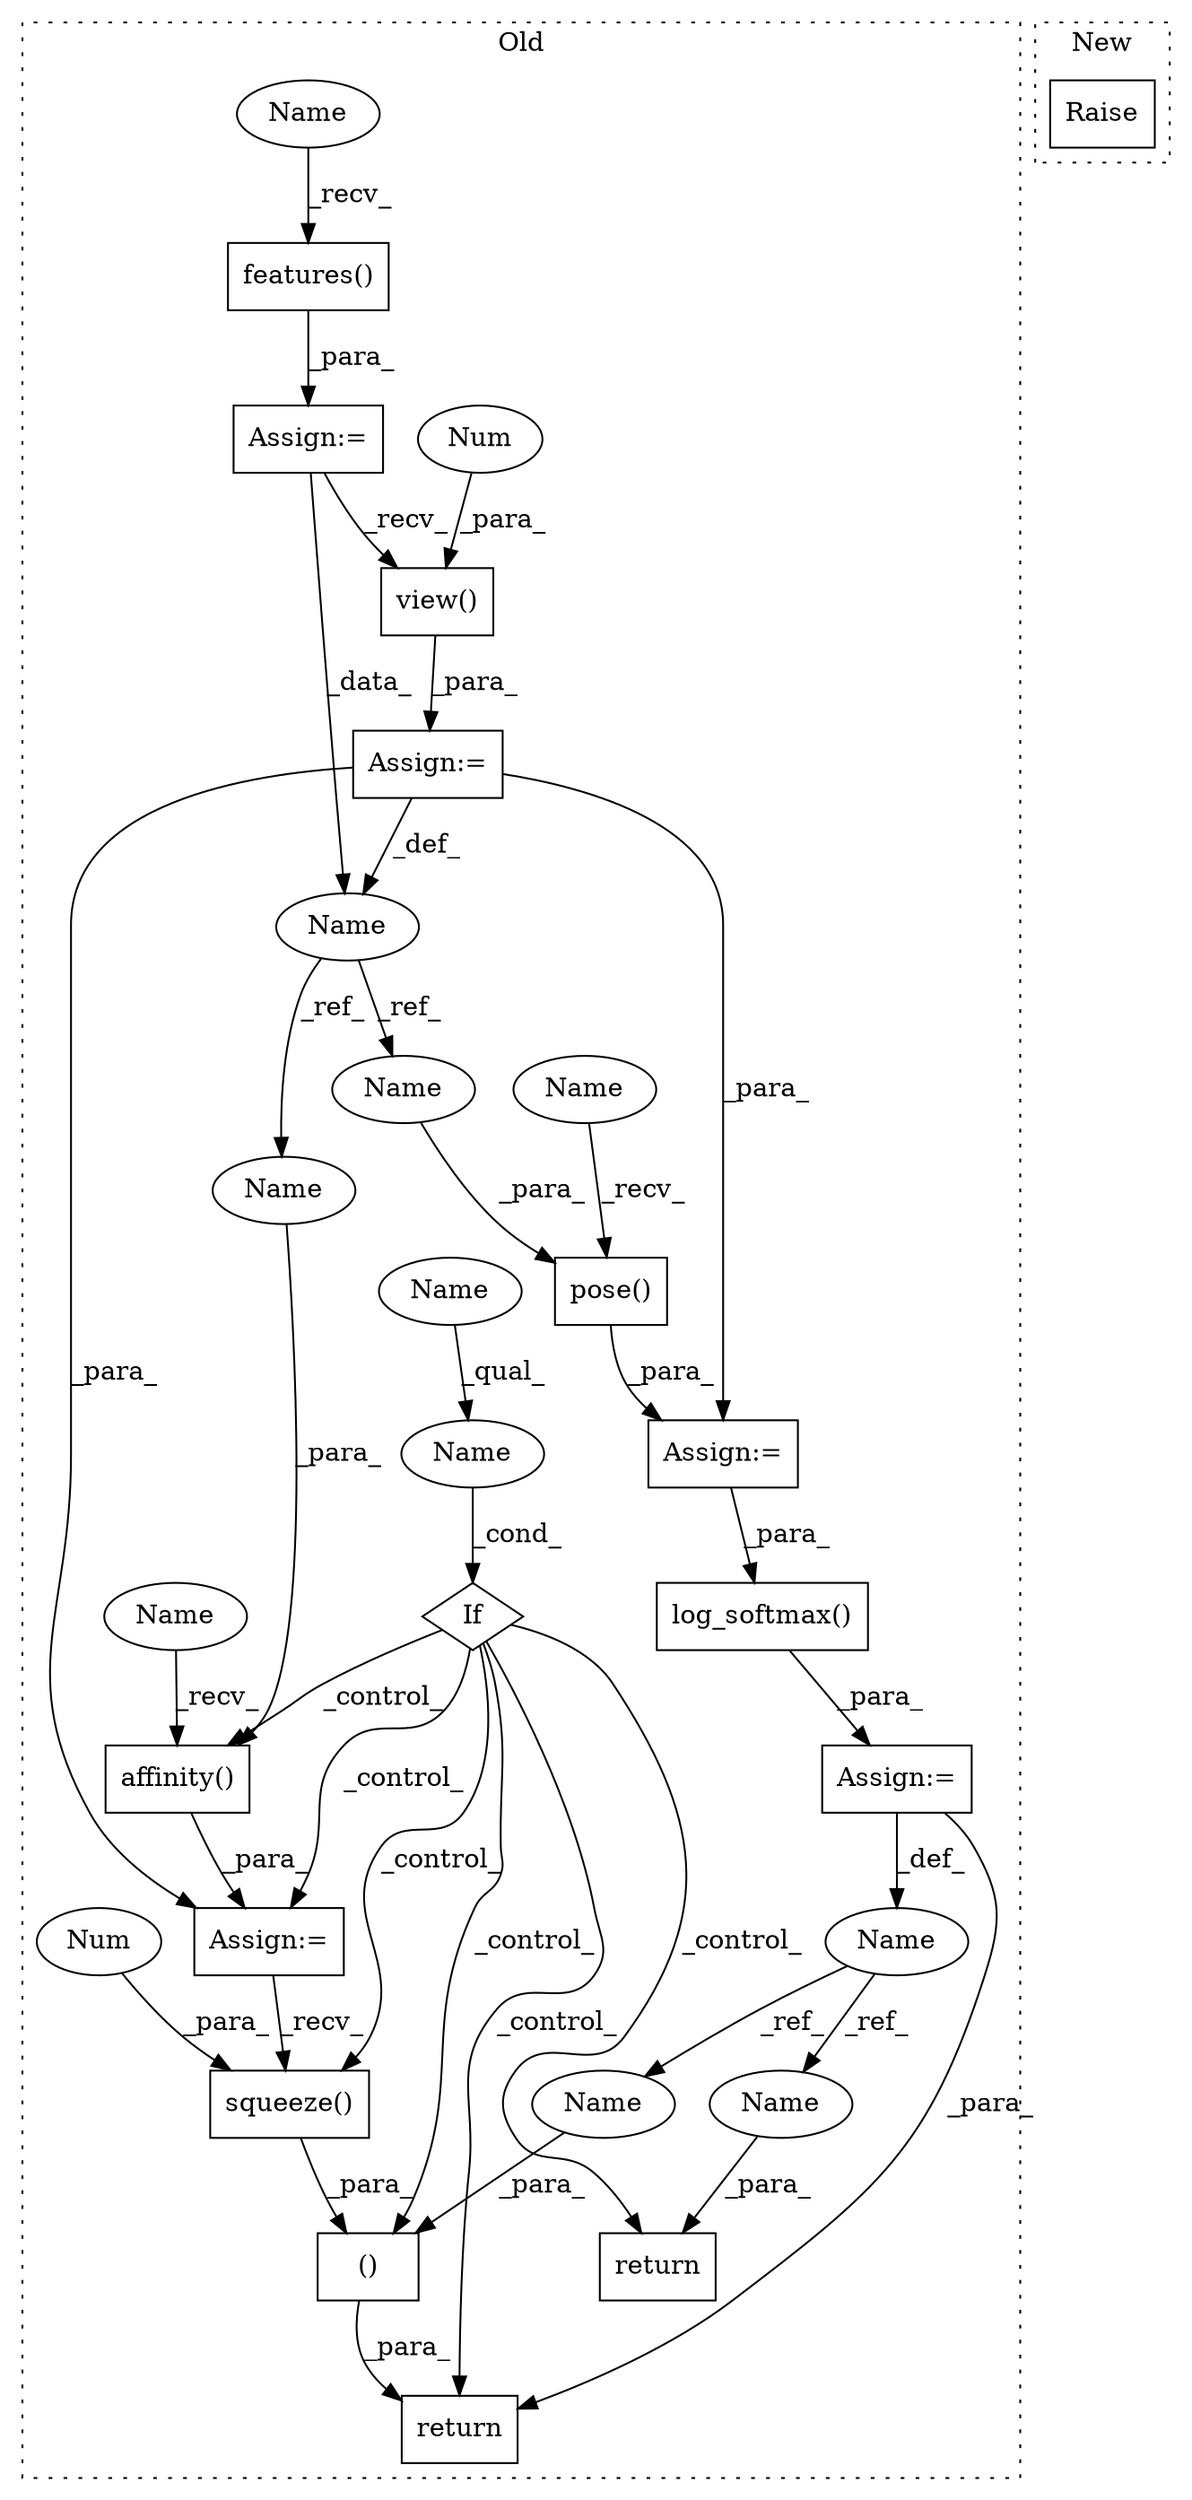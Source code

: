 digraph G {
subgraph cluster0 {
1 [label="pose()" a="75" s="17448,17459" l="10,1" shape="box"];
3 [label="()" a="54" s="17794" l="22" shape="box"];
4 [label="If" a="96" s="17553,17577" l="3,14" shape="diamond"];
5 [label="features()" a="75" s="17245,17260" l="14,1" shape="box"];
6 [label="view()" a="75" s="17393,17426" l="7,1" shape="box"];
7 [label="Name" a="87" s="17556" l="21" shape="ellipse"];
8 [label="affinity()" a="75" s="17602,17617" l="14,1" shape="box"];
9 [label="Name" a="87" s="17389" l="1" shape="ellipse"];
10 [label="Name" a="87" s="17502" l="8" shape="ellipse"];
11 [label="return" a="93" s="17843" l="7" shape="box"];
12 [label="Num" a="76" s="17400" l="2" shape="ellipse"];
13 [label="Assign:=" a="68" s="17510" l="3" shape="box"];
14 [label="Assign:=" a="68" s="17242" l="3" shape="box"];
15 [label="Assign:=" a="68" s="17390" l="3" shape="box"];
16 [label="Assign:=" a="68" s="17599" l="3" shape="box"];
17 [label="Assign:=" a="68" s="17445" l="3" shape="box"];
18 [label="return" a="93" s="17779" l="7" shape="box"];
19 [label="log_softmax()" a="75" s="17513,17535" l="14,8" shape="box"];
20 [label="squeeze()" a="75" s="17796,17815" l="17,1" shape="box"];
21 [label="Num" a="76" s="17813" l="2" shape="ellipse"];
22 [label="Name" a="87" s="17786" l="8" shape="ellipse"];
23 [label="Name" a="87" s="17850" l="8" shape="ellipse"];
24 [label="Name" a="87" s="17616" l="1" shape="ellipse"];
25 [label="Name" a="87" s="17458" l="1" shape="ellipse"];
26 [label="Name" a="87" s="17448" l="4" shape="ellipse"];
27 [label="Name" a="87" s="17556" l="4" shape="ellipse"];
28 [label="Name" a="87" s="17602" l="4" shape="ellipse"];
29 [label="Name" a="87" s="17245" l="4" shape="ellipse"];
label = "Old";
style="dotted";
}
subgraph cluster1 {
2 [label="Raise" a="91" s="20514" l="6" shape="box"];
label = "New";
style="dotted";
}
1 -> 17 [label="_para_"];
3 -> 18 [label="_para_"];
4 -> 18 [label="_control_"];
4 -> 8 [label="_control_"];
4 -> 11 [label="_control_"];
4 -> 20 [label="_control_"];
4 -> 16 [label="_control_"];
4 -> 3 [label="_control_"];
5 -> 14 [label="_para_"];
6 -> 15 [label="_para_"];
7 -> 4 [label="_cond_"];
8 -> 16 [label="_para_"];
9 -> 24 [label="_ref_"];
9 -> 25 [label="_ref_"];
10 -> 22 [label="_ref_"];
10 -> 23 [label="_ref_"];
12 -> 6 [label="_para_"];
13 -> 18 [label="_para_"];
13 -> 10 [label="_def_"];
14 -> 9 [label="_data_"];
14 -> 6 [label="_recv_"];
15 -> 17 [label="_para_"];
15 -> 9 [label="_def_"];
15 -> 16 [label="_para_"];
16 -> 20 [label="_recv_"];
17 -> 19 [label="_para_"];
19 -> 13 [label="_para_"];
20 -> 3 [label="_para_"];
21 -> 20 [label="_para_"];
22 -> 3 [label="_para_"];
23 -> 11 [label="_para_"];
24 -> 8 [label="_para_"];
25 -> 1 [label="_para_"];
26 -> 1 [label="_recv_"];
27 -> 7 [label="_qual_"];
28 -> 8 [label="_recv_"];
29 -> 5 [label="_recv_"];
}